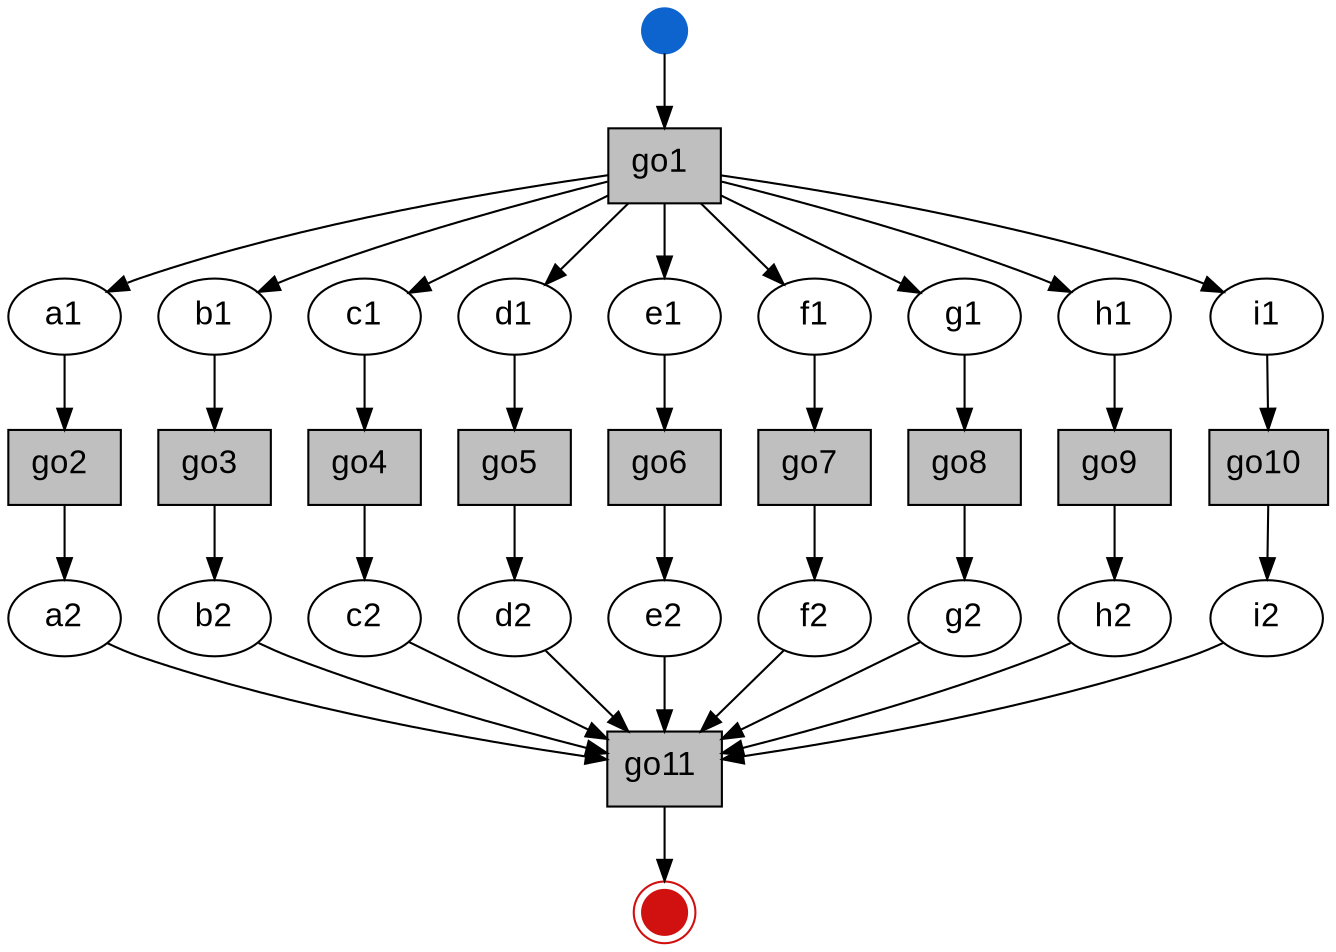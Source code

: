 digraph workflow {
edge [color="#000000"]
graph [bgcolor=transparent]


initial [shape=point; width=0.3; style=filled; color="#0e64ce"; label=""]
a1 [shape=ellipse; fontname="Arial"; fontsize=16; style=filled; color=black; fillcolor=white;]
a2 [shape=ellipse; fontname="Arial"; fontsize=16; style=filled; color=black; fillcolor=white;]
b1 [shape=ellipse; fontname="Arial"; fontsize=16; style=filled; color=black; fillcolor=white;]
b2 [shape=ellipse; fontname="Arial"; fontsize=16; style=filled; color=black; fillcolor=white;]
c1 [shape=ellipse; fontname="Arial"; fontsize=16; style=filled; color=black; fillcolor=white;]
c2 [shape=ellipse; fontname="Arial"; fontsize=16; style=filled; color=black; fillcolor=white;]
d1 [shape=ellipse; fontname="Arial"; fontsize=16; style=filled; color=black; fillcolor=white;]
d2 [shape=ellipse; fontname="Arial"; fontsize=16; style=filled; color=black; fillcolor=white;]
e1 [shape=ellipse; fontname="Arial"; fontsize=16; style=filled; color=black; fillcolor=white;]
e2 [shape=ellipse; fontname="Arial"; fontsize=16; style=filled; color=black; fillcolor=white;]
f1 [shape=ellipse; fontname="Arial"; fontsize=16; style=filled; color=black; fillcolor=white;]
f2 [shape=ellipse; fontname="Arial"; fontsize=16; style=filled; color=black; fillcolor=white;]
g1 [shape=ellipse; fontname="Arial"; fontsize=16; style=filled; color=black; fillcolor=white;]
g2 [shape=ellipse; fontname="Arial"; fontsize=16; style=filled; color=black; fillcolor=white;]
h1 [shape=ellipse; fontname="Arial"; fontsize=16; style=filled; color=black; fillcolor=white;]
h2 [shape=ellipse; fontname="Arial"; fontsize=16; style=filled; color=black; fillcolor=white;]
i1 [shape=ellipse; fontname="Arial"; fontsize=16; style=filled; color=black; fillcolor=white;]
i2 [shape=ellipse; fontname="Arial"; fontsize=16; style=filled; color=black; fillcolor=white;]
terminal [shape=point; width=0.3; peripheries=2; style=filled; color="#d11010"; label=""]

1[label=<<FONT POINT-SIZE="16">go1</FONT><FONT POINT-SIZE="10" COLOR="blue"> </FONT>>shape=box; fontname="Arial"; style=filled; color=black; fillcolor=gray75;]
2[label=<<FONT POINT-SIZE="16">go2</FONT><FONT POINT-SIZE="10" COLOR="blue"> </FONT>>shape=box; fontname="Arial"; style=filled; color=black; fillcolor=gray75;]
3[label=<<FONT POINT-SIZE="16">go3</FONT><FONT POINT-SIZE="10" COLOR="blue"> </FONT>>shape=box; fontname="Arial"; style=filled; color=black; fillcolor=gray75;]
4[label=<<FONT POINT-SIZE="16">go4</FONT><FONT POINT-SIZE="10" COLOR="blue"> </FONT>>shape=box; fontname="Arial"; style=filled; color=black; fillcolor=gray75;]
5[label=<<FONT POINT-SIZE="16">go5</FONT><FONT POINT-SIZE="10" COLOR="blue"> </FONT>>shape=box; fontname="Arial"; style=filled; color=black; fillcolor=gray75;]
6[label=<<FONT POINT-SIZE="16">go6</FONT><FONT POINT-SIZE="10" COLOR="blue"> </FONT>>shape=box; fontname="Arial"; style=filled; color=black; fillcolor=gray75;]
7[label=<<FONT POINT-SIZE="16">go7</FONT><FONT POINT-SIZE="10" COLOR="blue"> </FONT>>shape=box; fontname="Arial"; style=filled; color=black; fillcolor=gray75;]
8[label=<<FONT POINT-SIZE="16">go8</FONT><FONT POINT-SIZE="10" COLOR="blue"> </FONT>>shape=box; fontname="Arial"; style=filled; color=black; fillcolor=gray75;]
9[label=<<FONT POINT-SIZE="16">go9</FONT><FONT POINT-SIZE="10" COLOR="blue"> </FONT>>shape=box; fontname="Arial"; style=filled; color=black; fillcolor=gray75;]
10[label=<<FONT POINT-SIZE="16">go10</FONT><FONT POINT-SIZE="10" COLOR="blue"> </FONT>>shape=box; fontname="Arial"; style=filled; color=black; fillcolor=gray75;]
11[label=<<FONT POINT-SIZE="16">go11</FONT><FONT POINT-SIZE="10" COLOR="blue"> </FONT>>shape=box; fontname="Arial"; style=filled; color=black; fillcolor=gray75;]

initial -> 1 ; 1 -> {a1, b1, c1, d1, e1, f1, g1, h1, i1}
a1 -> 2 ; 2 -> a2
b1 -> 3 ; 3 -> b2
c1 -> 4 ; 4 -> c2
d1 -> 5 ; 5 -> d2
e1 -> 6 ; 6 -> e2
f1 -> 7 ; 7 -> f2
g1 -> 8 ; 8 -> g2
h1 -> 9 ; 9 -> h2
i1 -> 10 ; 10 -> i2
{a2, b2, c2, d2, e2, f2, g2, h2, i2} -> 11 ; 11 -> terminal

{rank=same a1 b1 c1 d1 e1 f1 g1 h1 i1}
{rank=same a2 b2 c2 d2 e2 f2 g2 h2 i2}


}
